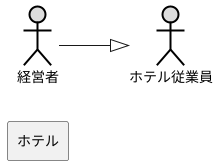 @startuml 例題1
left to right direction
actor 経営者  #DDDDDD;line:black;line.bold;
actor ホテル従業員  #DDDDDD;line:black;line.bold;
rectangle ホテル {
}
経営者 --|> ホテル従業員
@endum
